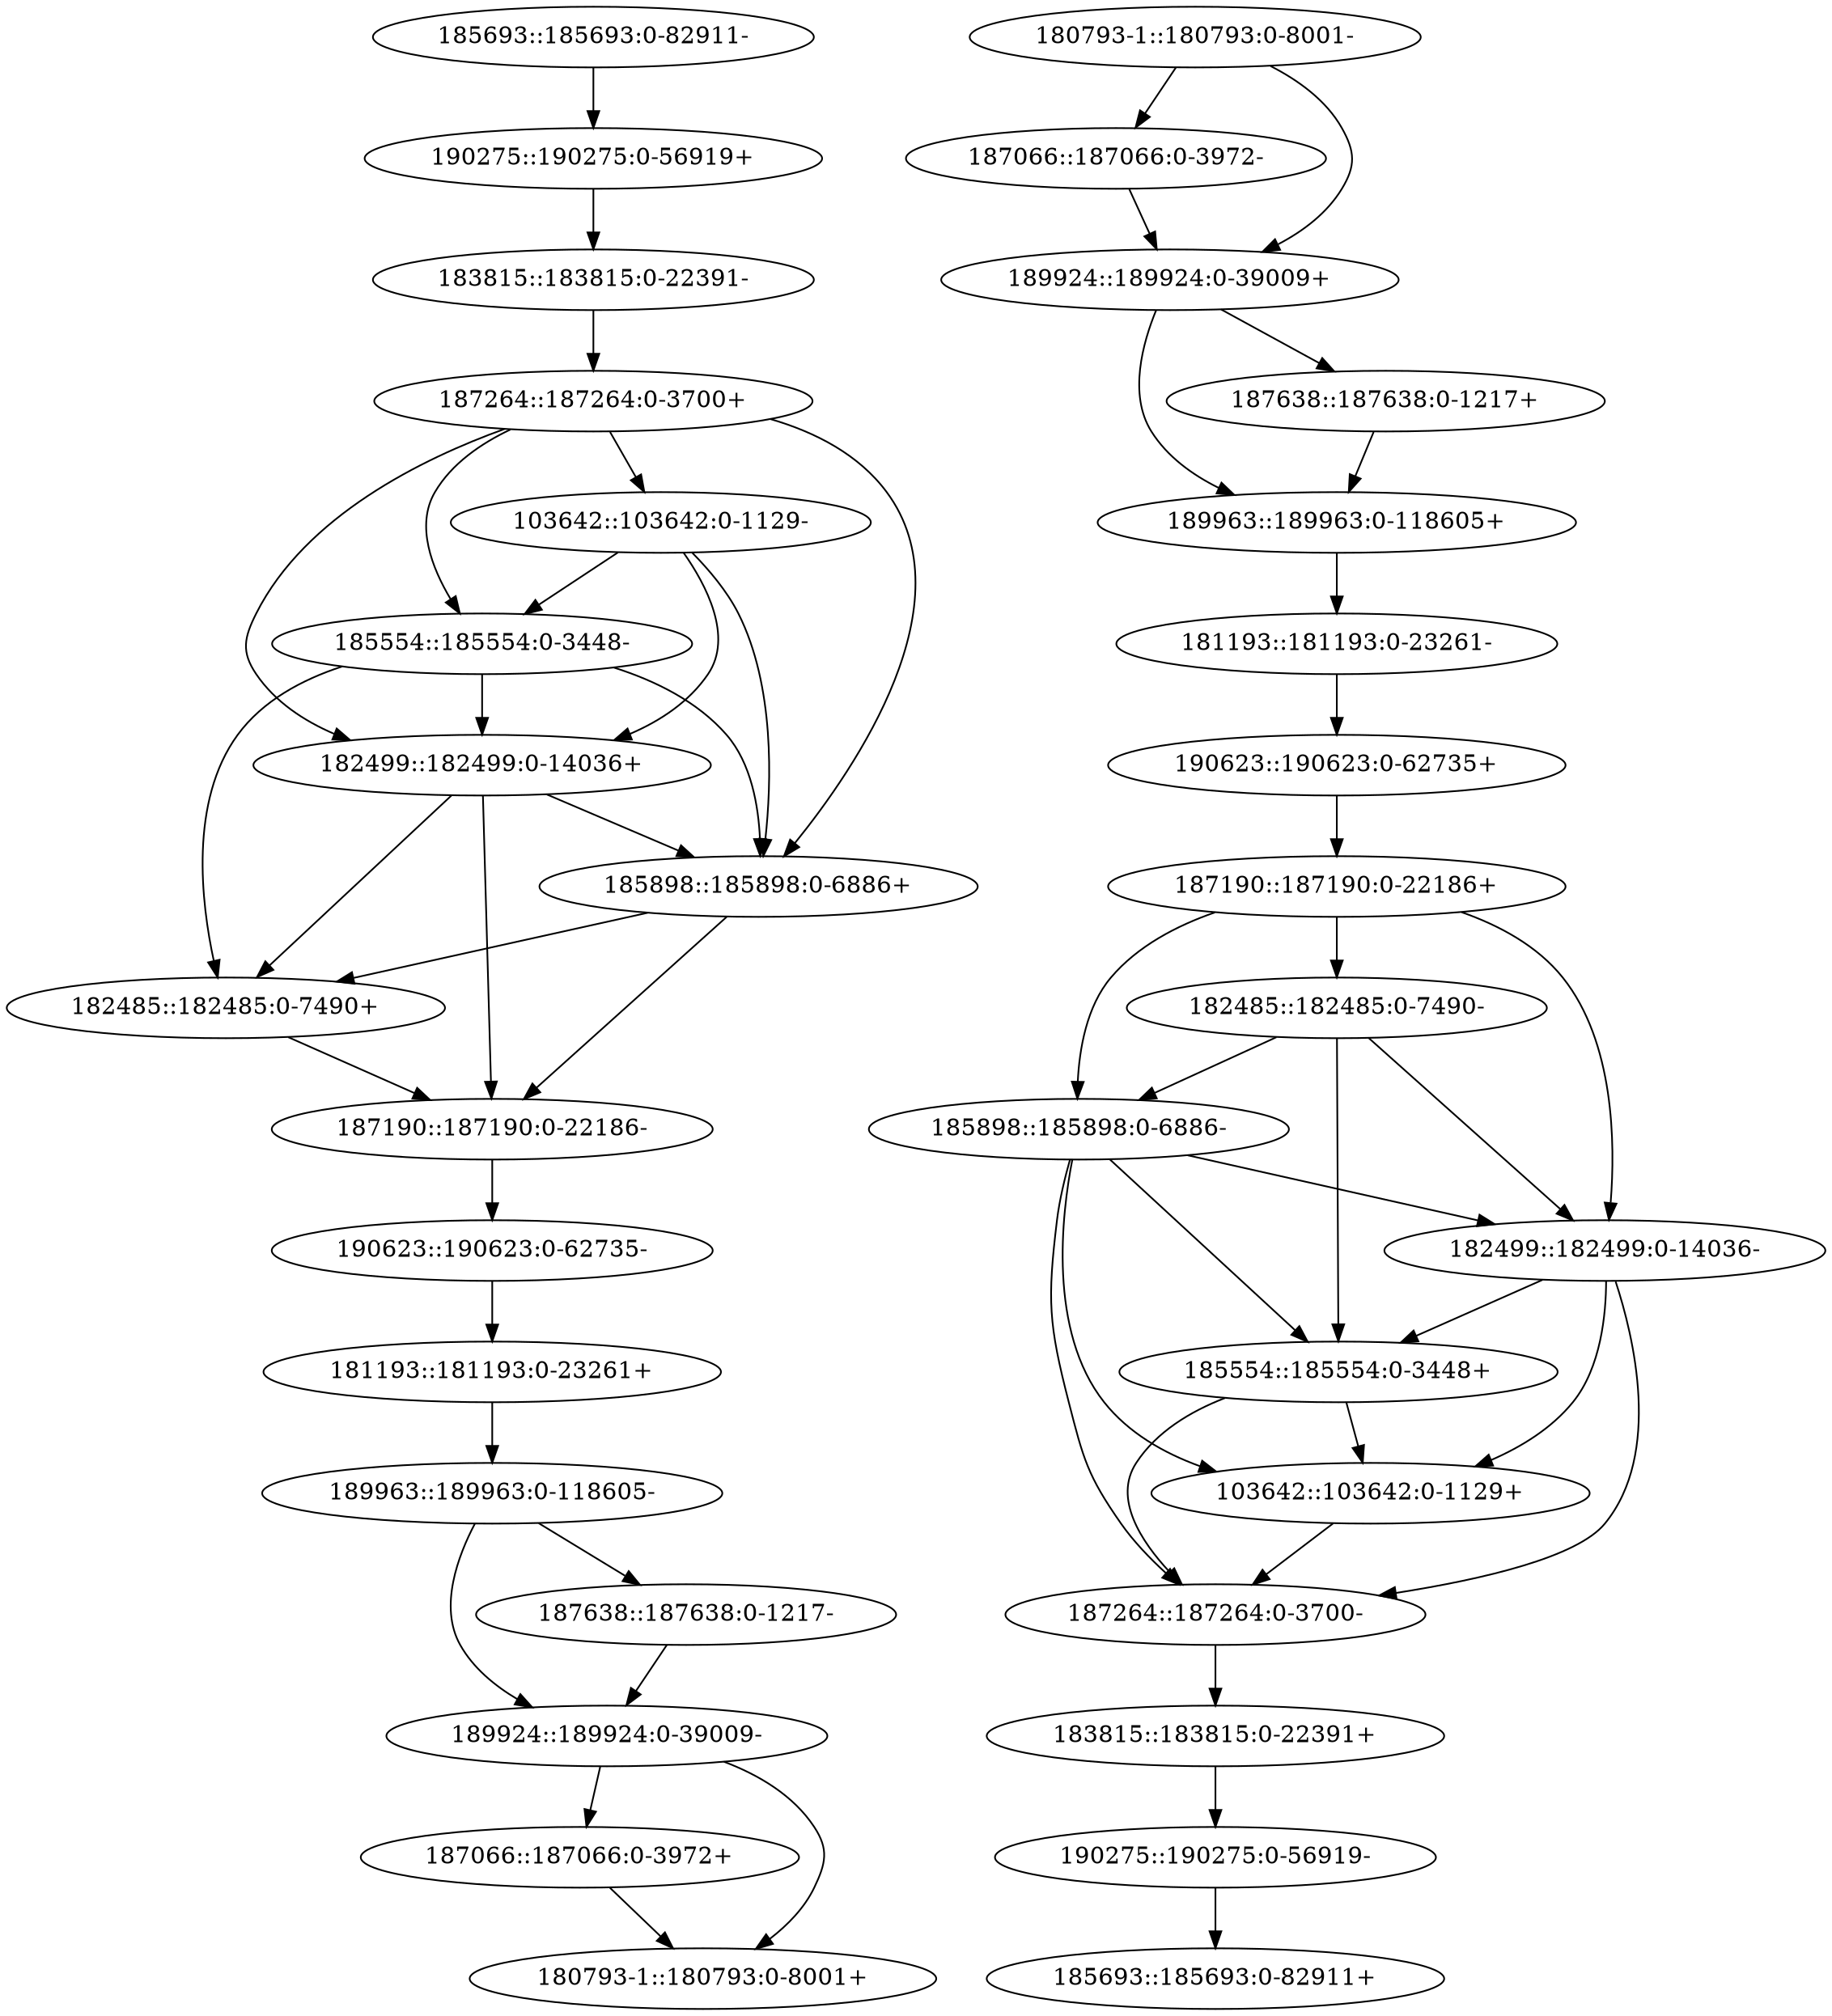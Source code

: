 digraph G {
"189963::189963:0-118605-" [l=118605]
"187066::187066:0-3972+" [l=3972]
"181193::181193:0-23261+" [l=23261]
"187190::187190:0-22186+" [l=22186]
"185898::185898:0-6886+" [l=6886]
"190623::190623:0-62735-" [l=62735]
"182499::182499:0-14036+" [l=14036]
"185693::185693:0-82911-" [l=82911]
"187638::187638:0-1217-" [l=1217]
"190275::190275:0-56919-" [l=56919]
"187264::187264:0-3700-" [l=3700]
"103642::103642:0-1129+" [l=1129]
"185554::185554:0-3448-" [l=3448]
"187066::187066:0-3972-" [l=3972]
"189924::189924:0-39009+" [l=39009]
"180793-1::180793:0-8001+" [l=8001]
"185554::185554:0-3448+" [l=3448]
"190623::190623:0-62735+" [l=62735]
"103642::103642:0-1129-" [l=1129]
"183815::183815:0-22391+" [l=22391]
"189924::189924:0-39009-" [l=39009]
"182499::182499:0-14036-" [l=14036]
"181193::181193:0-23261-" [l=23261]
"187190::187190:0-22186-" [l=22186]
"187638::187638:0-1217+" [l=1217]
"185898::185898:0-6886-" [l=6886]
"182485::182485:0-7490+" [l=7490]
"182485::182485:0-7490-" [l=7490]
"190275::190275:0-56919+" [l=56919]
"183815::183815:0-22391-" [l=22391]
"189963::189963:0-118605+" [l=118605]
"187264::187264:0-3700+" [l=3700]
"185693::185693:0-82911+" [l=82911]
"180793-1::180793:0-8001-" [l=8001]
"180793-1::180793:0-8001-" -> "187066::187066:0-3972-" [d=18 e=100 n=25]
"180793-1::180793:0-8001-" -> "189924::189924:0-39009+" [d=19674 e=100 n=5]
"187066::187066:0-3972+" -> "180793-1::180793:0-8001+" [d=18 e=100 n=25]
"182499::182499:0-14036+" -> "185898::185898:0-6886+" [d=159 e=100 n=28]
"182499::182499:0-14036+" -> "182485::182485:0-7490+" [d=7421 e=100 n=19]
"182499::182499:0-14036+" -> "187190::187190:0-22186-" [d=13609 e=100 n=4]
"185898::185898:0-6886-" -> "182499::182499:0-14036-" [d=159 e=100 n=28]
"185898::185898:0-6886-" -> "185554::185554:0-3448+" [d=13986 e=100 n=8]
"185898::185898:0-6886-" -> "187264::187264:0-3700-" [d=19273 e=100 n=3]
"185898::185898:0-6886-" -> "103642::103642:0-1129+" [d=18127 e=100 n=3]
"185554::185554:0-3448-" -> "185898::185898:0-6886+" [d=13986 e=100 n=8]
"185554::185554:0-3448-" -> "182499::182499:0-14036+" [d=-77 e=100 n=30]
"185554::185554:0-3448-" -> "182485::182485:0-7490+" [d=21260 e=100 n=4]
"182499::182499:0-14036-" -> "185554::185554:0-3448+" [d=-77 e=100 n=30]
"182499::182499:0-14036-" -> "103642::103642:0-1129+" [d=4082 e=100 n=19]
"182499::182499:0-14036-" -> "187264::187264:0-3700-" [d=5204 e=100 n=19]
"181193::181193:0-23261+" -> "189963::189963:0-118605-" [d=-4877 e=100 n=32]
"189963::189963:0-118605+" -> "181193::181193:0-23261-" [d=-4877 e=100 n=32]
"187638::187638:0-1217-" -> "189924::189924:0-39009-" [d=546 e=100 n=16]
"189924::189924:0-39009+" -> "187638::187638:0-1217+" [d=546 e=100 n=16]
"189924::189924:0-39009+" -> "189963::189963:0-118605+" [d=2844 e=100 n=15]
"189963::189963:0-118605-" -> "189924::189924:0-39009-" [d=2844 e=100 n=15]
"189963::189963:0-118605-" -> "187638::187638:0-1217-" [d=1093 e=100 n=15]
"187638::187638:0-1217+" -> "189963::189963:0-118605+" [d=1093 e=100 n=15]
"185554::185554:0-3448+" -> "187264::187264:0-3700-" [d=1882 e=100 n=23]
"185554::185554:0-3448+" -> "103642::103642:0-1129+" [d=757 e=100 n=22]
"187264::187264:0-3700+" -> "185554::185554:0-3448-" [d=1882 e=100 n=23]
"187264::187264:0-3700+" -> "182499::182499:0-14036+" [d=5204 e=100 n=19]
"187264::187264:0-3700+" -> "103642::103642:0-1129-" [d=22 e=100 n=22]
"187264::187264:0-3700+" -> "185898::185898:0-6886+" [d=19273 e=100 n=3]
"182485::182485:0-7490+" -> "187190::187190:0-22186-" [d=-1228 e=100 n=22]
"187190::187190:0-22186+" -> "182485::182485:0-7490-" [d=-1228 e=100 n=22]
"187190::187190:0-22186+" -> "185898::185898:0-6886-" [d=6637 e=100 n=13]
"187190::187190:0-22186+" -> "182499::182499:0-14036-" [d=13609 e=100 n=4]
"183815::183815:0-22391+" -> "190275::190275:0-56919-" [d=1438 e=100 n=24]
"190275::190275:0-56919+" -> "183815::183815:0-22391-" [d=1438 e=100 n=24]
"103642::103642:0-1129-" -> "182499::182499:0-14036+" [d=4082 e=100 n=19]
"103642::103642:0-1129-" -> "185554::185554:0-3448-" [d=757 e=100 n=22]
"103642::103642:0-1129-" -> "185898::185898:0-6886+" [d=18127 e=100 n=3]
"103642::103642:0-1129+" -> "187264::187264:0-3700-" [d=22 e=100 n=22]
"181193::181193:0-23261-" -> "190623::190623:0-62735+" [d=-16509 e=100 n=12]
"190623::190623:0-62735-" -> "181193::181193:0-23261+" [d=-16509 e=100 n=12]
"185898::185898:0-6886+" -> "187190::187190:0-22186-" [d=6637 e=100 n=13]
"185898::185898:0-6886+" -> "182485::182485:0-7490+" [d=457 e=100 n=34]
"182485::182485:0-7490-" -> "185898::185898:0-6886-" [d=457 e=100 n=34]
"182485::182485:0-7490-" -> "182499::182499:0-14036-" [d=7421 e=100 n=19]
"182485::182485:0-7490-" -> "185554::185554:0-3448+" [d=21260 e=100 n=4]
"185693::185693:0-82911-" -> "190275::190275:0-56919+" [d=-70 e=100 n=10]
"190275::190275:0-56919-" -> "185693::185693:0-82911+" [d=-70 e=100 n=10]
"187066::187066:0-3972-" -> "189924::189924:0-39009+" [d=15763 e=100 n=4]
"189924::189924:0-39009-" -> "187066::187066:0-3972+" [d=15763 e=100 n=4]
"189924::189924:0-39009-" -> "180793-1::180793:0-8001+" [d=19674 e=100 n=5]
"183815::183815:0-22391-" -> "187264::187264:0-3700+" [d=22458 e=100 n=2]
"187264::187264:0-3700-" -> "183815::183815:0-22391+" [d=22458 e=100 n=2]
"187190::187190:0-22186-" -> "190623::190623:0-62735-" [d=14386 e=100 n=4]
"190623::190623:0-62735+" -> "187190::187190:0-22186+" [d=14386 e=100 n=4]
}
